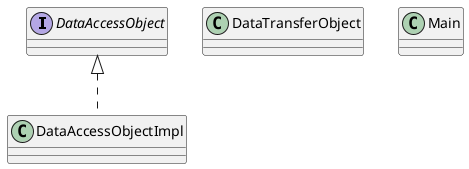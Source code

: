 @startuml superclase 

interface DataAccessObject {}
class DataAccessObjectImpl implements DataAccessObject {}
class DataTransferObject {} 
class Main {}


@enduml 